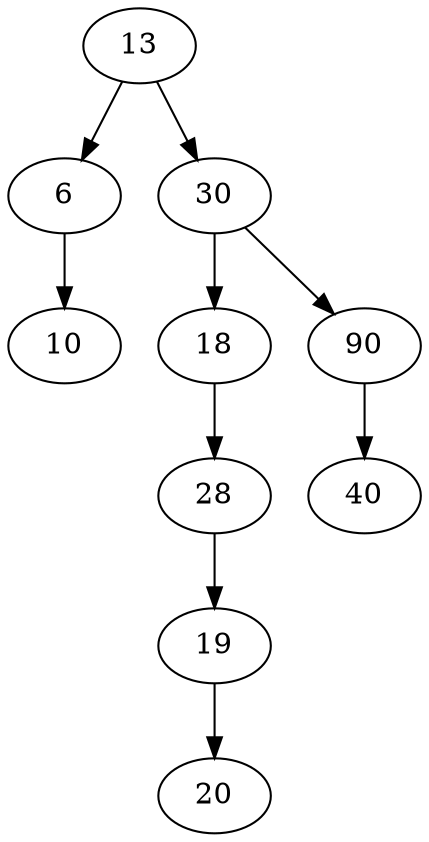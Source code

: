 digraph ArvoreBin {
	13;
	13 -> 6;
	13 -> 30;
	6;
	6 -> 10;
	10;
	30;
	30 -> 18;
	30 -> 90;
	18;
	18 -> 28;
	28;
	28 -> 19;
	19;
	19 -> 20;
	20;
	90;
	90 -> 40;
	40;
}